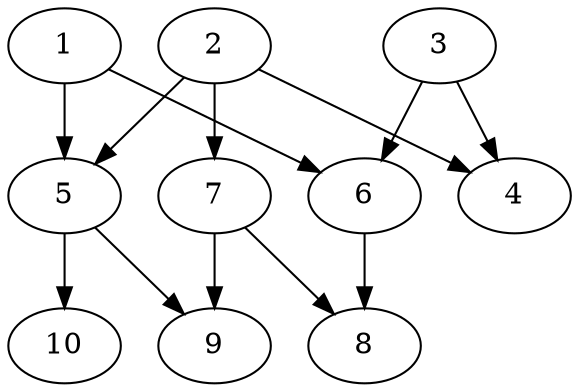 // DAG automatically generated by daggen at Thu Oct  3 13:58:04 2019
// ./daggen --dot -n 10 --ccr 0.3 --fat 0.7 --regular 0.5 --density 0.6 --mindata 5242880 --maxdata 52428800 
digraph G {
  1 [size="54343680", alpha="0.00", expect_size="16303104"] 
  1 -> 5 [size ="16303104"]
  1 -> 6 [size ="16303104"]
  2 [size="18421760", alpha="0.08", expect_size="5526528"] 
  2 -> 4 [size ="5526528"]
  2 -> 5 [size ="5526528"]
  2 -> 7 [size ="5526528"]
  3 [size="168652800", alpha="0.12", expect_size="50595840"] 
  3 -> 4 [size ="50595840"]
  3 -> 6 [size ="50595840"]
  4 [size="45056000", alpha="0.08", expect_size="13516800"] 
  5 [size="145653760", alpha="0.00", expect_size="43696128"] 
  5 -> 9 [size ="43696128"]
  5 -> 10 [size ="43696128"]
  6 [size="139656533", alpha="0.00", expect_size="41896960"] 
  6 -> 8 [size ="41896960"]
  7 [size="123525120", alpha="0.12", expect_size="37057536"] 
  7 -> 8 [size ="37057536"]
  7 -> 9 [size ="37057536"]
  8 [size="59480747", alpha="0.02", expect_size="17844224"] 
  9 [size="33669120", alpha="0.06", expect_size="10100736"] 
  10 [size="111520427", alpha="0.12", expect_size="33456128"] 
}
